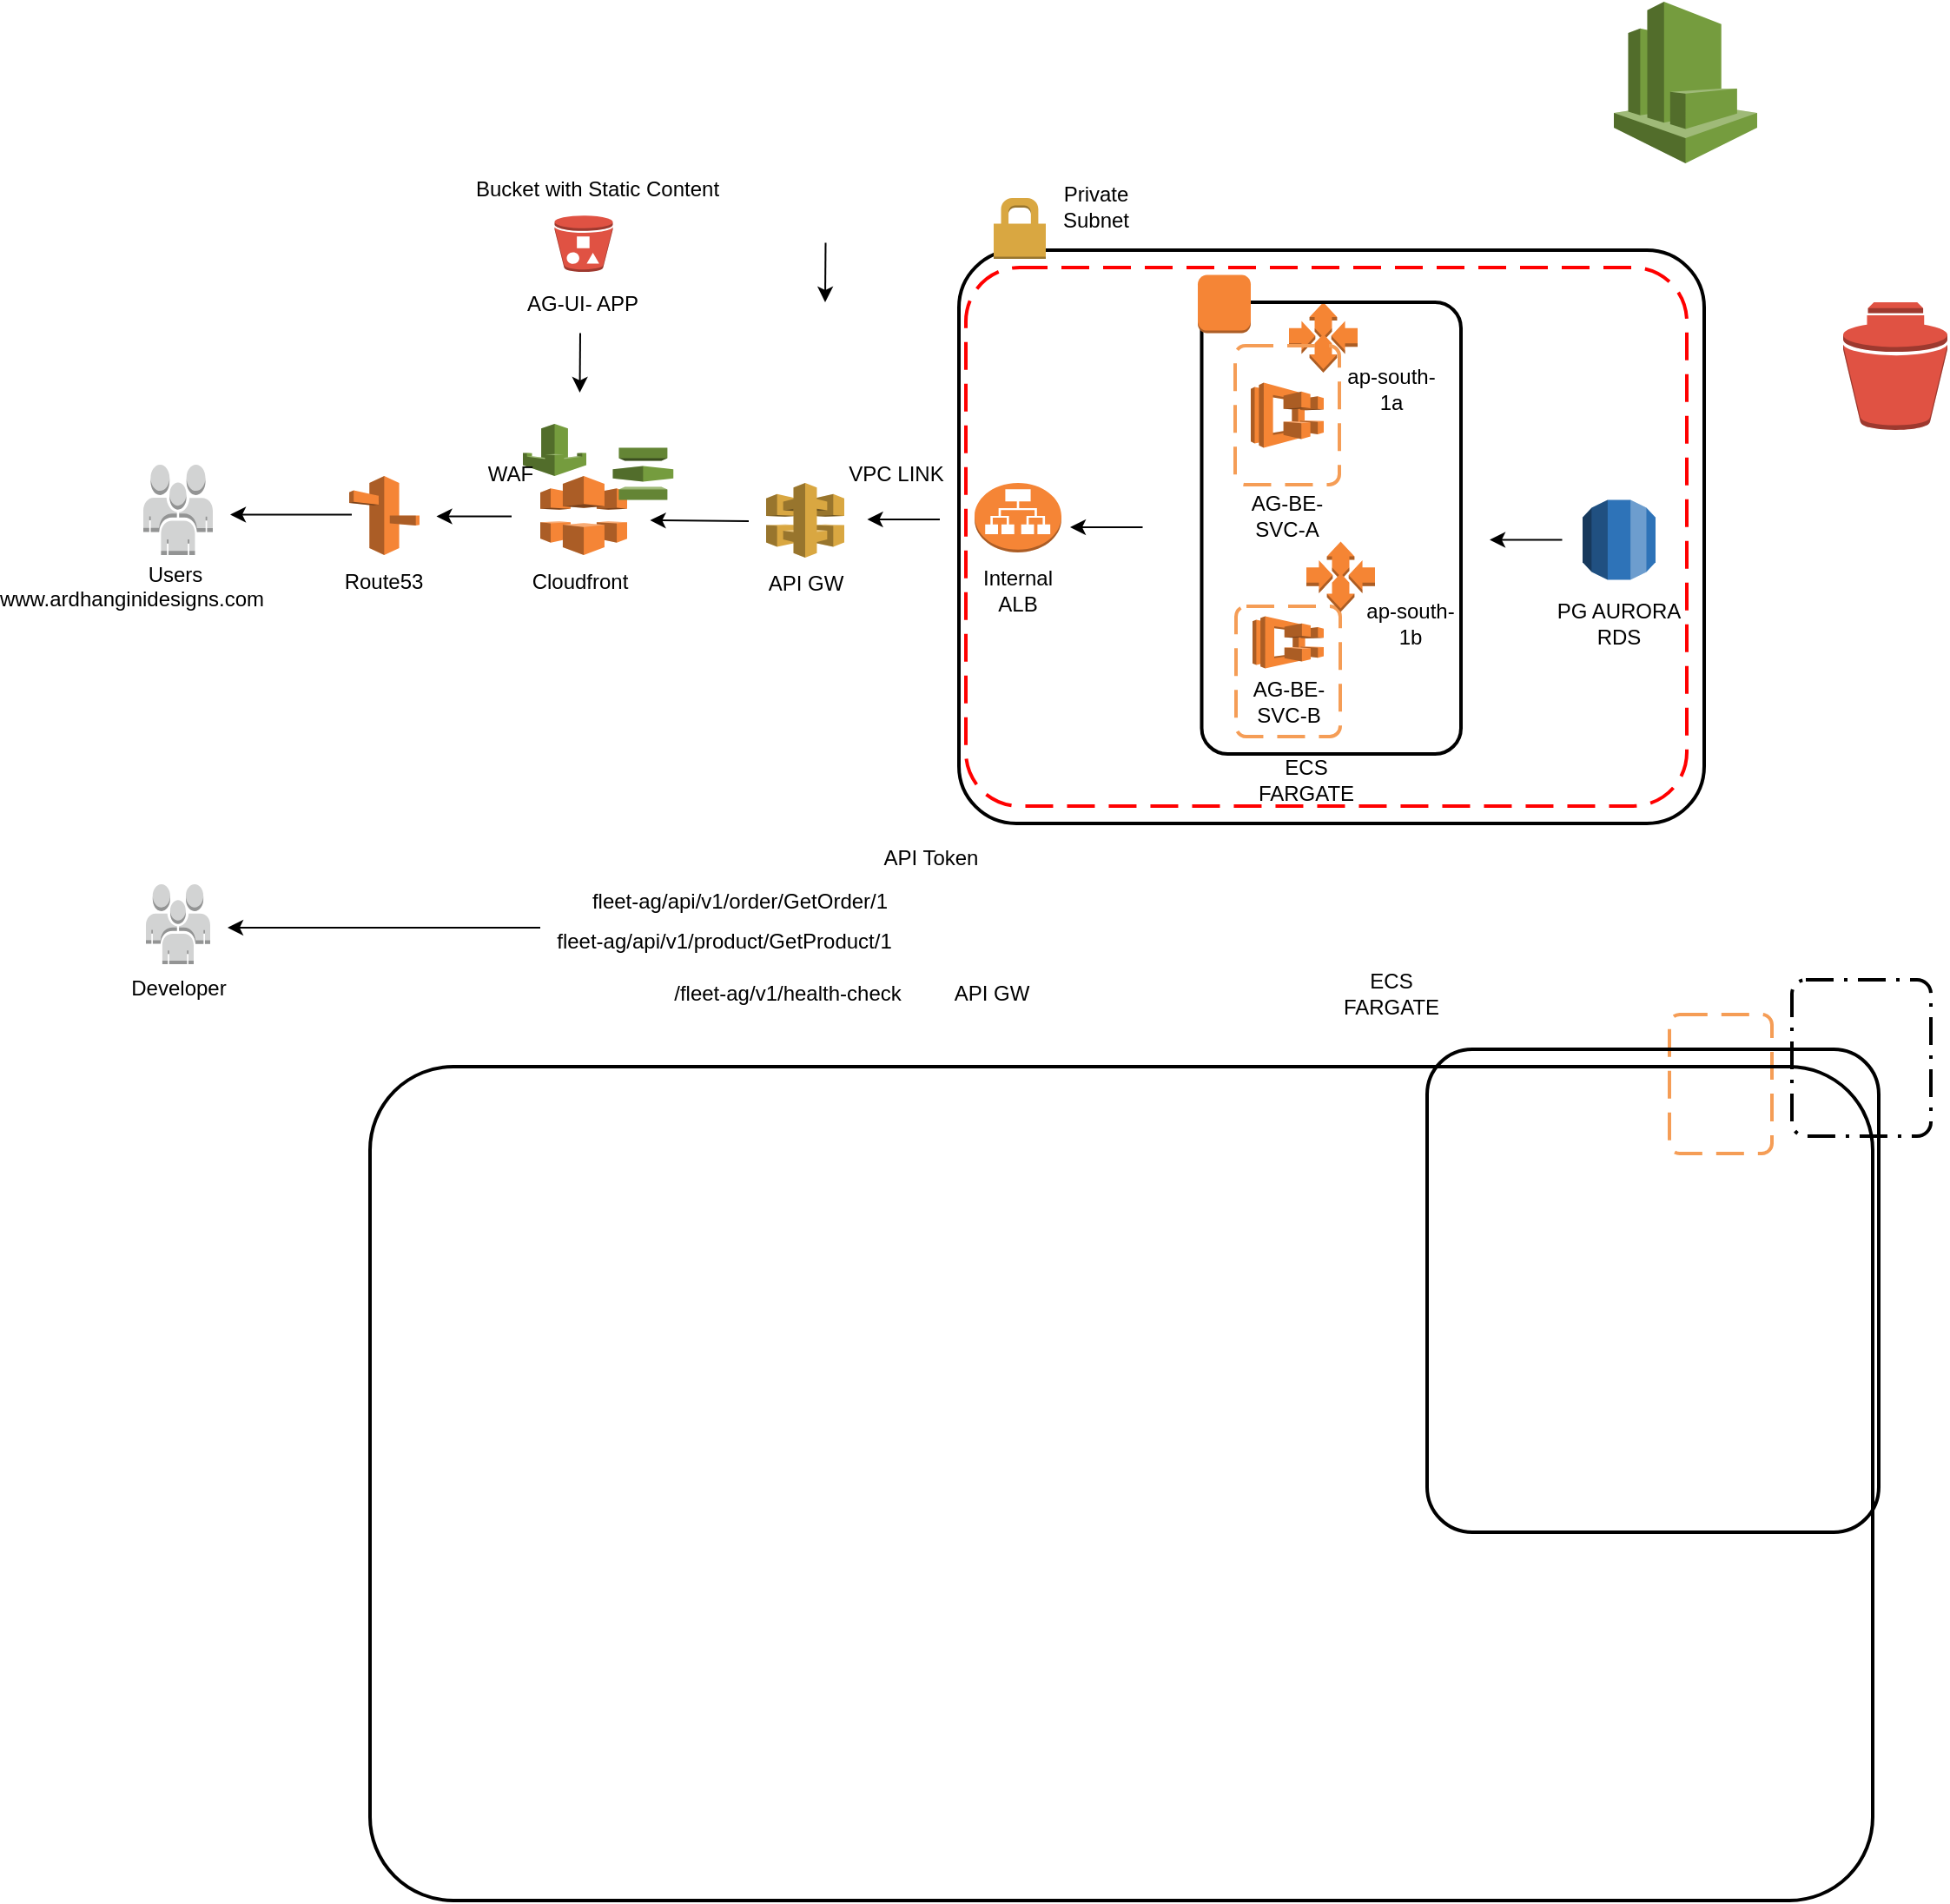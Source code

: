 <mxfile version="24.7.14">
  <diagram name="Page-1" id="18jR5IUm4-wpAappTB7k">
    <mxGraphModel dx="1988" dy="546" grid="1" gridSize="10" guides="1" tooltips="1" connect="1" arrows="1" fold="1" page="1" pageScale="1" pageWidth="850" pageHeight="1400" math="0" shadow="0">
      <root>
        <mxCell id="0" />
        <mxCell id="1" parent="0" />
        <mxCell id="fjNKbBPinnXTNL9WM4Bn-1" value="" style="outlineConnect=0;dashed=0;verticalLabelPosition=bottom;verticalAlign=top;align=center;html=1;shape=mxgraph.aws3.route_53;fillColor=#F58536;gradientColor=none;" parent="1" vertex="1">
          <mxGeometry x="40" y="480" width="40.5" height="45.5" as="geometry" />
        </mxCell>
        <mxCell id="fjNKbBPinnXTNL9WM4Bn-2" value="" style="outlineConnect=0;dashed=0;verticalLabelPosition=bottom;verticalAlign=top;align=center;html=1;shape=mxgraph.aws3.cloudfront;fillColor=#F58536;gradientColor=none;" parent="1" vertex="1">
          <mxGeometry x="150" y="480" width="50" height="45.5" as="geometry" />
        </mxCell>
        <mxCell id="fjNKbBPinnXTNL9WM4Bn-3" value="" style="outlineConnect=0;dashed=0;verticalLabelPosition=bottom;verticalAlign=top;align=center;html=1;shape=mxgraph.aws3.application_load_balancer;fillColor=#F58536;gradientColor=none;" parent="1" vertex="1">
          <mxGeometry x="400" y="484" width="50" height="40" as="geometry" />
        </mxCell>
        <mxCell id="fjNKbBPinnXTNL9WM4Bn-4" value="" style="outlineConnect=0;dashed=0;verticalLabelPosition=bottom;verticalAlign=top;align=center;html=1;shape=mxgraph.aws3.api_gateway;fillColor=#D9A741;gradientColor=none;" parent="1" vertex="1">
          <mxGeometry x="280" y="484" width="45" height="43" as="geometry" />
        </mxCell>
        <mxCell id="fjNKbBPinnXTNL9WM4Bn-5" value="" style="outlineConnect=0;dashed=0;verticalLabelPosition=bottom;verticalAlign=top;align=center;html=1;shape=mxgraph.aws3.bucket_with_objects;fillColor=#E05243;gradientColor=none;" parent="1" vertex="1">
          <mxGeometry x="158.25" y="330" width="33.5" height="32.5" as="geometry" />
        </mxCell>
        <mxCell id="fjNKbBPinnXTNL9WM4Bn-6" value="" style="outlineConnect=0;dashed=0;verticalLabelPosition=bottom;verticalAlign=top;align=center;html=1;shape=mxgraph.aws3.ecs;fillColor=#F58534;gradientColor=none;" parent="1" vertex="1">
          <mxGeometry x="560" y="560.75" width="41" height="30" as="geometry" />
        </mxCell>
        <mxCell id="fjNKbBPinnXTNL9WM4Bn-7" value="" style="outlineConnect=0;dashed=0;verticalLabelPosition=bottom;verticalAlign=top;align=center;html=1;shape=mxgraph.aws3.ecs;fillColor=#F58534;gradientColor=none;" parent="1" vertex="1">
          <mxGeometry x="559" y="426.25" width="42" height="37.5" as="geometry" />
        </mxCell>
        <mxCell id="fjNKbBPinnXTNL9WM4Bn-8" value="" style="outlineConnect=0;dashed=0;verticalLabelPosition=bottom;verticalAlign=top;align=center;html=1;shape=mxgraph.aws3.waf;fillColor=#759C3E;gradientColor=none;" parent="1" vertex="1">
          <mxGeometry x="140" y="450" width="36.5" height="30" as="geometry" />
        </mxCell>
        <mxCell id="fjNKbBPinnXTNL9WM4Bn-13" value="" style="rounded=1;arcSize=10;dashed=1;fillColor=none;gradientColor=none;dashPattern=8 3 1 3;strokeWidth=2;" parent="1" vertex="1">
          <mxGeometry x="870.5" y="770" width="80" height="90" as="geometry" />
        </mxCell>
        <mxCell id="fjNKbBPinnXTNL9WM4Bn-15" value="Private Subnet" style="text;html=1;align=center;verticalAlign=middle;whiteSpace=wrap;rounded=0;" parent="1" vertex="1">
          <mxGeometry x="440" y="310" width="60" height="30" as="geometry" />
        </mxCell>
        <mxCell id="fjNKbBPinnXTNL9WM4Bn-18" value="" style="outlineConnect=0;dashed=0;verticalLabelPosition=bottom;verticalAlign=top;align=center;html=1;shape=mxgraph.aws3.auto_scaling;fillColor=#F58534;gradientColor=none;" parent="1" vertex="1">
          <mxGeometry x="581" y="380" width="39.5" height="40.5" as="geometry" />
        </mxCell>
        <mxCell id="fjNKbBPinnXTNL9WM4Bn-19" value="AG-BE-SVC-B" style="text;html=1;align=center;verticalAlign=middle;whiteSpace=wrap;rounded=0;" parent="1" vertex="1">
          <mxGeometry x="550.5" y="594.5" width="60" height="30" as="geometry" />
        </mxCell>
        <mxCell id="fjNKbBPinnXTNL9WM4Bn-20" value="AG-BE-SVC-A" style="text;html=1;align=center;verticalAlign=middle;whiteSpace=wrap;rounded=0;" parent="1" vertex="1">
          <mxGeometry x="550" y="487.75" width="60" height="30" as="geometry" />
        </mxCell>
        <mxCell id="fjNKbBPinnXTNL9WM4Bn-21" value="ECS FARGATE" style="text;html=1;align=center;verticalAlign=middle;whiteSpace=wrap;rounded=0;" parent="1" vertex="1">
          <mxGeometry x="610" y="763" width="60" height="30" as="geometry" />
        </mxCell>
        <mxCell id="fjNKbBPinnXTNL9WM4Bn-27" value="Internal ALB" style="text;html=1;align=center;verticalAlign=middle;whiteSpace=wrap;rounded=0;strokeWidth=5;" parent="1" vertex="1">
          <mxGeometry x="395" y="530.75" width="60" height="30" as="geometry" />
        </mxCell>
        <mxCell id="fjNKbBPinnXTNL9WM4Bn-28" value="" style="outlineConnect=0;dashed=0;verticalLabelPosition=bottom;verticalAlign=top;align=center;html=1;shape=mxgraph.aws3.rds;fillColor=#2E73B8;gradientColor=none;" parent="1" vertex="1">
          <mxGeometry x="750" y="493.75" width="42" height="46" as="geometry" />
        </mxCell>
        <mxCell id="fjNKbBPinnXTNL9WM4Bn-35" value="www.ardhanginidesigns.com" style="text;html=1;align=center;verticalAlign=middle;whiteSpace=wrap;rounded=0;" parent="1" vertex="1">
          <mxGeometry x="-150" y="472.5" width="130" height="157.5" as="geometry" />
        </mxCell>
        <mxCell id="fjNKbBPinnXTNL9WM4Bn-36" value="Route53" style="text;html=1;align=center;verticalAlign=middle;whiteSpace=wrap;rounded=0;" parent="1" vertex="1">
          <mxGeometry x="30.25" y="525.5" width="60" height="30" as="geometry" />
        </mxCell>
        <mxCell id="fjNKbBPinnXTNL9WM4Bn-37" value="Cloudfront" style="text;html=1;align=center;verticalAlign=middle;whiteSpace=wrap;rounded=0;" parent="1" vertex="1">
          <mxGeometry x="143.25" y="525.5" width="60" height="30" as="geometry" />
        </mxCell>
        <mxCell id="fjNKbBPinnXTNL9WM4Bn-40" value="AG-UI- APP" style="text;html=1;align=center;verticalAlign=middle;whiteSpace=wrap;rounded=0;" parent="1" vertex="1">
          <mxGeometry x="138.37" y="366" width="73.25" height="30" as="geometry" />
        </mxCell>
        <mxCell id="fjNKbBPinnXTNL9WM4Bn-47" value="Bucket with Static Content" style="text;html=1;align=center;verticalAlign=middle;whiteSpace=wrap;rounded=0;" parent="1" vertex="1">
          <mxGeometry x="103.25" y="300" width="160" height="30" as="geometry" />
        </mxCell>
        <mxCell id="fjNKbBPinnXTNL9WM4Bn-57" value="API GW" style="text;html=1;align=center;verticalAlign=middle;whiteSpace=wrap;rounded=0;" parent="1" vertex="1">
          <mxGeometry x="272.5" y="527" width="60" height="30" as="geometry" />
        </mxCell>
        <mxCell id="fjNKbBPinnXTNL9WM4Bn-64" value="API GW" style="text;html=1;align=center;verticalAlign=middle;whiteSpace=wrap;rounded=0;" parent="1" vertex="1">
          <mxGeometry x="380" y="763" width="60" height="30" as="geometry" />
        </mxCell>
        <mxCell id="fjNKbBPinnXTNL9WM4Bn-67" value="VPC LINK" style="text;html=1;align=center;verticalAlign=middle;whiteSpace=wrap;rounded=0;" parent="1" vertex="1">
          <mxGeometry x="325" y="463.75" width="60" height="30" as="geometry" />
        </mxCell>
        <mxCell id="fjNKbBPinnXTNL9WM4Bn-73" value="" style="rounded=1;arcSize=10;dashed=1;strokeColor=#F59D56;fillColor=none;gradientColor=none;dashPattern=8 4;strokeWidth=2;" parent="1" vertex="1">
          <mxGeometry x="550" y="405" width="60" height="80" as="geometry" />
        </mxCell>
        <mxCell id="fjNKbBPinnXTNL9WM4Bn-75" value="" style="rounded=1;arcSize=10;dashed=1;strokeColor=#F59D56;fillColor=none;gradientColor=none;dashPattern=8 4;strokeWidth=2;" parent="1" vertex="1">
          <mxGeometry x="550.5" y="555" width="60" height="75" as="geometry" />
        </mxCell>
        <mxCell id="fjNKbBPinnXTNL9WM4Bn-77" value="" style="rounded=1;arcSize=10;dashed=1;strokeColor=#F59D56;fillColor=none;gradientColor=none;dashPattern=8 4;strokeWidth=2;" parent="1" vertex="1">
          <mxGeometry x="800" y="790" width="59" height="80" as="geometry" />
        </mxCell>
        <mxCell id="fjNKbBPinnXTNL9WM4Bn-81" value="" style="rounded=1;arcSize=10;dashed=0;fillColor=none;gradientColor=none;strokeWidth=2;" parent="1" vertex="1">
          <mxGeometry x="660.5" y="810" width="260" height="278" as="geometry" />
        </mxCell>
        <mxCell id="fjNKbBPinnXTNL9WM4Bn-84" value="fleet-ag/api/v1/product/GetProduct/1" style="text;html=1;align=center;verticalAlign=middle;whiteSpace=wrap;rounded=0;" parent="1" vertex="1">
          <mxGeometry x="141.25" y="733" width="229.75" height="30" as="geometry" />
        </mxCell>
        <mxCell id="fjNKbBPinnXTNL9WM4Bn-85" value="/fleet-ag/v1/health-check" style="text;html=1;align=center;verticalAlign=middle;whiteSpace=wrap;rounded=0;" parent="1" vertex="1">
          <mxGeometry x="222.38" y="763" width="141" height="30" as="geometry" />
        </mxCell>
        <mxCell id="fjNKbBPinnXTNL9WM4Bn-86" value="API Token" style="text;html=1;align=center;verticalAlign=middle;whiteSpace=wrap;rounded=0;" parent="1" vertex="1">
          <mxGeometry x="345" y="685" width="60" height="30" as="geometry" />
        </mxCell>
        <mxCell id="fjNKbBPinnXTNL9WM4Bn-90" value="" style="endArrow=classic;html=1;rounded=0;" parent="1" edge="1">
          <mxGeometry width="50" height="50" relative="1" as="geometry">
            <mxPoint x="133.5" y="503.25" as="sourcePoint" />
            <mxPoint x="90.25" y="503.25" as="targetPoint" />
          </mxGeometry>
        </mxCell>
        <mxCell id="fjNKbBPinnXTNL9WM4Bn-91" value="WAF" style="text;html=1;align=center;verticalAlign=middle;whiteSpace=wrap;rounded=0;" parent="1" vertex="1">
          <mxGeometry x="103.25" y="463.75" width="60" height="30" as="geometry" />
        </mxCell>
        <mxCell id="fjNKbBPinnXTNL9WM4Bn-92" value="" style="outlineConnect=0;dashed=0;verticalLabelPosition=bottom;verticalAlign=top;align=center;html=1;shape=mxgraph.aws3.users;fillColor=#D2D3D3;gradientColor=none;" parent="1" vertex="1">
          <mxGeometry x="-77" y="715" width="37" height="46" as="geometry" />
        </mxCell>
        <mxCell id="fjNKbBPinnXTNL9WM4Bn-93" value="Developer" style="text;html=1;align=center;verticalAlign=middle;whiteSpace=wrap;rounded=0;" parent="1" vertex="1">
          <mxGeometry x="-88.5" y="760" width="60" height="30" as="geometry" />
        </mxCell>
        <mxCell id="fjNKbBPinnXTNL9WM4Bn-95" value="" style="rounded=1;arcSize=10;dashed=0;fillColor=none;gradientColor=none;strokeWidth=2;" parent="1" vertex="1">
          <mxGeometry x="52" y="820" width="865" height="480" as="geometry" />
        </mxCell>
        <mxCell id="fjNKbBPinnXTNL9WM4Bn-97" value="" style="outlineConnect=0;dashed=0;verticalLabelPosition=bottom;verticalAlign=top;align=center;html=1;shape=mxgraph.aws3.users;fillColor=#D2D3D3;gradientColor=none;" parent="1" vertex="1">
          <mxGeometry x="-78.5" y="473.5" width="40" height="52" as="geometry" />
        </mxCell>
        <mxCell id="fjNKbBPinnXTNL9WM4Bn-98" value="Users" style="text;html=1;align=center;verticalAlign=middle;whiteSpace=wrap;rounded=0;" parent="1" vertex="1">
          <mxGeometry x="-90" y="522" width="60" height="30" as="geometry" />
        </mxCell>
        <mxCell id="fjNKbBPinnXTNL9WM4Bn-102" value="" style="endArrow=classic;html=1;rounded=0;" parent="1" edge="1">
          <mxGeometry width="50" height="50" relative="1" as="geometry">
            <mxPoint x="150" y="740" as="sourcePoint" />
            <mxPoint x="-30" y="740" as="targetPoint" />
          </mxGeometry>
        </mxCell>
        <mxCell id="fjNKbBPinnXTNL9WM4Bn-105" value="fleet-ag/api/v1/order/GetOrder/1" style="text;html=1;align=center;verticalAlign=middle;whiteSpace=wrap;rounded=0;" parent="1" vertex="1">
          <mxGeometry x="150" y="710" width="229.75" height="30" as="geometry" />
        </mxCell>
        <mxCell id="fjNKbBPinnXTNL9WM4Bn-107" value="" style="endArrow=classic;html=1;rounded=0;" parent="1" edge="1">
          <mxGeometry width="50" height="50" relative="1" as="geometry">
            <mxPoint x="41.5" y="502.25" as="sourcePoint" />
            <mxPoint x="-28.5" y="502.25" as="targetPoint" />
          </mxGeometry>
        </mxCell>
        <mxCell id="jWgn3CXW3hCYVttjlozP-5" value="" style="endArrow=classic;html=1;rounded=0;" edge="1" parent="1">
          <mxGeometry width="50" height="50" relative="1" as="geometry">
            <mxPoint x="270" y="506" as="sourcePoint" />
            <mxPoint x="213.25" y="505.5" as="targetPoint" />
          </mxGeometry>
        </mxCell>
        <mxCell id="jWgn3CXW3hCYVttjlozP-12" value="" style="endArrow=classic;html=1;rounded=0;" edge="1" parent="1">
          <mxGeometry width="50" height="50" relative="1" as="geometry">
            <mxPoint x="380" y="505" as="sourcePoint" />
            <mxPoint x="338.25" y="505" as="targetPoint" />
          </mxGeometry>
        </mxCell>
        <mxCell id="jWgn3CXW3hCYVttjlozP-13" value="" style="outlineConnect=0;dashed=0;verticalLabelPosition=bottom;verticalAlign=top;align=center;html=1;shape=mxgraph.aws3.auto_scaling;fillColor=#F58534;gradientColor=none;" vertex="1" parent="1">
          <mxGeometry x="591" y="517.75" width="39.5" height="40.5" as="geometry" />
        </mxCell>
        <mxCell id="jWgn3CXW3hCYVttjlozP-16" value="ap-south-1a" style="text;html=1;align=center;verticalAlign=middle;whiteSpace=wrap;rounded=0;" vertex="1" parent="1">
          <mxGeometry x="610" y="415" width="60" height="30" as="geometry" />
        </mxCell>
        <mxCell id="jWgn3CXW3hCYVttjlozP-17" value="ap-south-1b" style="text;html=1;align=center;verticalAlign=middle;whiteSpace=wrap;rounded=0;" vertex="1" parent="1">
          <mxGeometry x="620.5" y="550" width="60" height="30" as="geometry" />
        </mxCell>
        <mxCell id="jWgn3CXW3hCYVttjlozP-18" value="" style="rounded=1;arcSize=10;dashed=0;fillColor=none;gradientColor=none;strokeWidth=2;" vertex="1" parent="1">
          <mxGeometry x="530.75" y="380" width="149.25" height="260" as="geometry" />
        </mxCell>
        <mxCell id="jWgn3CXW3hCYVttjlozP-19" value="" style="dashed=0;html=1;shape=mxgraph.aws3.instance;fillColor=#F58536;gradientColor=none;dashed=0;" vertex="1" parent="1">
          <mxGeometry x="528.5" y="364.25" width="30.5" height="33.5" as="geometry" />
        </mxCell>
        <mxCell id="jWgn3CXW3hCYVttjlozP-20" value="ECS FARGATE" style="text;html=1;align=center;verticalAlign=middle;whiteSpace=wrap;rounded=0;" vertex="1" parent="1">
          <mxGeometry x="560.5" y="640" width="60" height="30" as="geometry" />
        </mxCell>
        <mxCell id="jWgn3CXW3hCYVttjlozP-21" value="" style="endArrow=classic;html=1;rounded=0;" edge="1" parent="1">
          <mxGeometry width="50" height="50" relative="1" as="geometry">
            <mxPoint x="496.75" y="509.5" as="sourcePoint" />
            <mxPoint x="455" y="509.5" as="targetPoint" />
          </mxGeometry>
        </mxCell>
        <mxCell id="jWgn3CXW3hCYVttjlozP-23" value="PG AURORA RDS" style="text;html=1;align=center;verticalAlign=middle;whiteSpace=wrap;rounded=0;" vertex="1" parent="1">
          <mxGeometry x="730.25" y="550" width="81.5" height="30" as="geometry" />
        </mxCell>
        <mxCell id="jWgn3CXW3hCYVttjlozP-24" value="" style="endArrow=classic;html=1;rounded=0;" edge="1" parent="1">
          <mxGeometry width="50" height="50" relative="1" as="geometry">
            <mxPoint x="738.25" y="516.75" as="sourcePoint" />
            <mxPoint x="696.5" y="516.75" as="targetPoint" />
          </mxGeometry>
        </mxCell>
        <mxCell id="jWgn3CXW3hCYVttjlozP-25" value="" style="rounded=1;arcSize=10;dashed=1;strokeColor=#ff0000;fillColor=none;gradientColor=none;dashPattern=8 4;strokeWidth=2;" vertex="1" parent="1">
          <mxGeometry x="395" y="360" width="415" height="310" as="geometry" />
        </mxCell>
        <mxCell id="jWgn3CXW3hCYVttjlozP-26" value="" style="rounded=1;arcSize=10;dashed=0;fillColor=none;gradientColor=none;strokeWidth=2;" vertex="1" parent="1">
          <mxGeometry x="391" y="350" width="429" height="330" as="geometry" />
        </mxCell>
        <mxCell id="jWgn3CXW3hCYVttjlozP-27" value="" style="dashed=0;html=1;shape=mxgraph.aws3.permissions;fillColor=#D9A741;gradientColor=none;dashed=0;" vertex="1" parent="1">
          <mxGeometry x="411" y="320" width="30" height="35" as="geometry" />
        </mxCell>
        <mxCell id="jWgn3CXW3hCYVttjlozP-28" value="" style="endArrow=classic;html=1;rounded=0;" edge="1" parent="1">
          <mxGeometry width="50" height="50" relative="1" as="geometry">
            <mxPoint x="314.25" y="345.75" as="sourcePoint" />
            <mxPoint x="314" y="380" as="targetPoint" />
          </mxGeometry>
        </mxCell>
        <mxCell id="jWgn3CXW3hCYVttjlozP-29" value="" style="endArrow=classic;html=1;rounded=0;" edge="1" parent="1">
          <mxGeometry width="50" height="50" relative="1" as="geometry">
            <mxPoint x="173" y="397.75" as="sourcePoint" />
            <mxPoint x="172.75" y="432" as="targetPoint" />
          </mxGeometry>
        </mxCell>
        <mxCell id="jWgn3CXW3hCYVttjlozP-30" value="" style="outlineConnect=0;dashed=0;verticalLabelPosition=bottom;verticalAlign=top;align=center;html=1;shape=mxgraph.aws3.snapshot;fillColor=#E05243;gradientColor=none;" vertex="1" parent="1">
          <mxGeometry x="900" y="380" width="60" height="73.5" as="geometry" />
        </mxCell>
        <mxCell id="jWgn3CXW3hCYVttjlozP-31" value="" style="outlineConnect=0;dashed=0;verticalLabelPosition=bottom;verticalAlign=top;align=center;html=1;shape=mxgraph.aws3.certificate_manager;fillColor=#759C3E;gradientColor=none;" vertex="1" parent="1">
          <mxGeometry x="191.75" y="463.75" width="34.87" height="30" as="geometry" />
        </mxCell>
        <mxCell id="jWgn3CXW3hCYVttjlozP-32" value="" style="outlineConnect=0;dashed=0;verticalLabelPosition=bottom;verticalAlign=top;align=center;html=1;shape=mxgraph.aws3.cloudwatch;fillColor=#759C3E;gradientColor=none;" vertex="1" parent="1">
          <mxGeometry x="768" y="207" width="82.5" height="93" as="geometry" />
        </mxCell>
      </root>
    </mxGraphModel>
  </diagram>
</mxfile>
